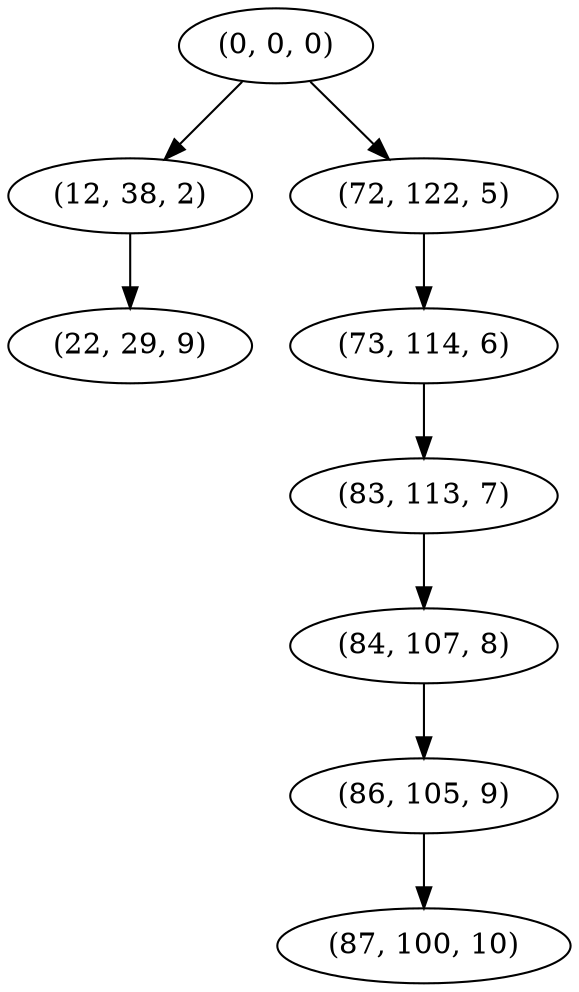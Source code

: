 digraph tree {
    "(0, 0, 0)";
    "(12, 38, 2)";
    "(22, 29, 9)";
    "(72, 122, 5)";
    "(73, 114, 6)";
    "(83, 113, 7)";
    "(84, 107, 8)";
    "(86, 105, 9)";
    "(87, 100, 10)";
    "(0, 0, 0)" -> "(12, 38, 2)";
    "(0, 0, 0)" -> "(72, 122, 5)";
    "(12, 38, 2)" -> "(22, 29, 9)";
    "(72, 122, 5)" -> "(73, 114, 6)";
    "(73, 114, 6)" -> "(83, 113, 7)";
    "(83, 113, 7)" -> "(84, 107, 8)";
    "(84, 107, 8)" -> "(86, 105, 9)";
    "(86, 105, 9)" -> "(87, 100, 10)";
}
